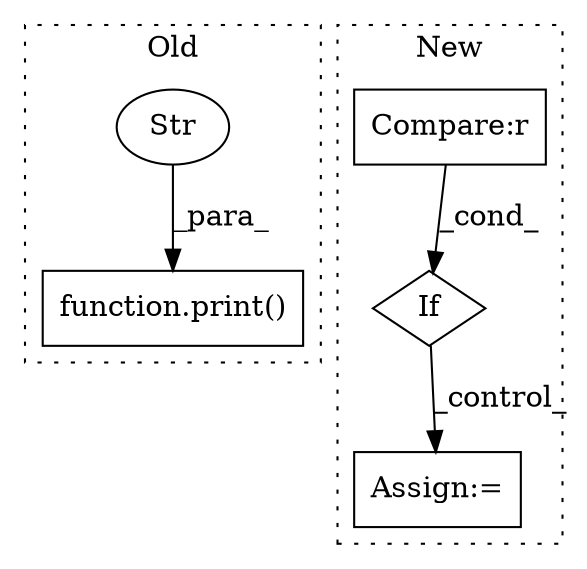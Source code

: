 digraph G {
subgraph cluster0 {
1 [label="function.print()" a="75" s="12429,12473" l="6,1" shape="box"];
3 [label="Str" a="66" s="12435" l="17" shape="ellipse"];
label = "Old";
style="dotted";
}
subgraph cluster1 {
2 [label="If" a="96" s="16045,16060" l="3,14" shape="diamond"];
4 [label="Compare:r" a="40" s="16048" l="12" shape="box"];
5 [label="Assign:=" a="68" s="16543" l="3" shape="box"];
label = "New";
style="dotted";
}
2 -> 5 [label="_control_"];
3 -> 1 [label="_para_"];
4 -> 2 [label="_cond_"];
}